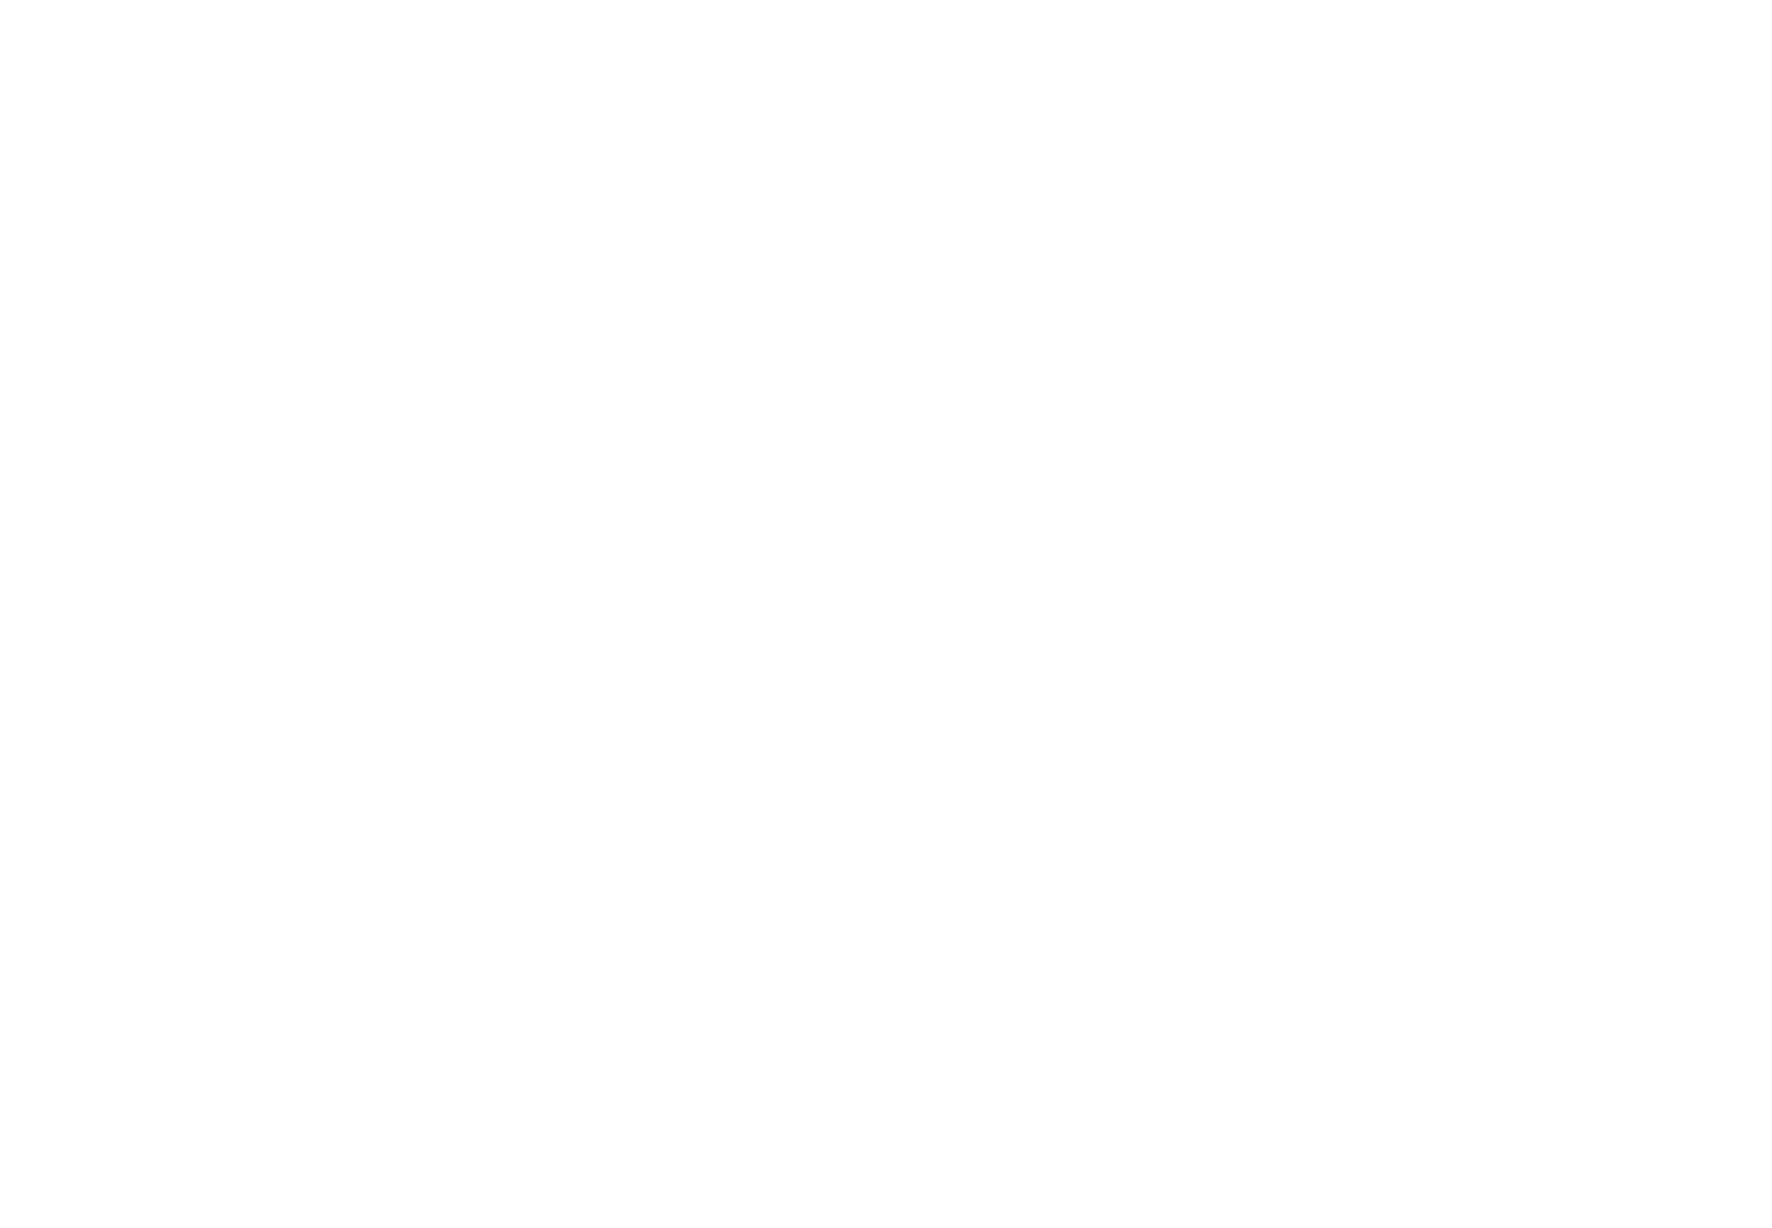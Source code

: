 digraph finite_state_machine {
  bgcolor = "transparent";
  rankdir = LR;
  ratio = 0.5625; // 16:9.

  // Invisible node from which to draw start transition to start state.
  node [style = invis]; -1;

  // Accept state.
  node [color = "white", fontcolor = "white", style = "", shape = doublecircle]; 1;

  // Catch-all (default) for remaining states.
  node [color = "white", fontcolor = "white", style = "", shape = circle, xlabel = ""];

  -1 -> 0 [color = "white", fontcolor = "white"];
  0 -> 1 [color = "white", fontcolor = "white", label = "\\t"];
  0 -> 1 [color = "white", fontcolor = "white", label = "SP-!"];
  0 -> 1 [color = "white", fontcolor = "white", label = "#-["];
  0 -> 2 [color = "white", fontcolor = "white", label = "\\\\"];
  0 -> 1 [color = "white", fontcolor = "white", label = "]-\\uffff"];
  2 -> 1 [color = "white", fontcolor = "white", label = "\""];
  2 -> 1 [color = "white", fontcolor = "white", label = "/"];
  2 -> 1 [color = "white", fontcolor = "white", label = "\\\\"];
  2 -> 1 [color = "white", fontcolor = "white", label = "b"];
  2 -> 1 [color = "white", fontcolor = "white", label = "f"];
  2 -> 1 [color = "white", fontcolor = "white", label = "n"];
  2 -> 1 [color = "white", fontcolor = "white", label = "r"];
  2 -> 1 [color = "white", fontcolor = "white", label = "t"];
  2 -> 3 [color = "white", fontcolor = "white", label = "u"];
  3 -> 4 [color = "white", fontcolor = "white", label = "0-9"];
  3 -> 4 [color = "white", fontcolor = "white", label = "A-F"];
  3 -> 4 [color = "white", fontcolor = "white", label = "a-f"];
  4 -> 5 [color = "white", fontcolor = "white", label = "0-9"];
  4 -> 5 [color = "white", fontcolor = "white", label = "A-F"];
  4 -> 5 [color = "white", fontcolor = "white", label = "a-f"];
  5 -> 6 [color = "white", fontcolor = "white", label = "0-9"];
  5 -> 6 [color = "white", fontcolor = "white", label = "A-F"];
  5 -> 6 [color = "white", fontcolor = "white", label = "a-f"];
  6 -> 1 [color = "white", fontcolor = "white", label = "0-9"];
  6 -> 1 [color = "white", fontcolor = "white", label = "A-F"];
  6 -> 1 [color = "white", fontcolor = "white", label = "a-f"];
}